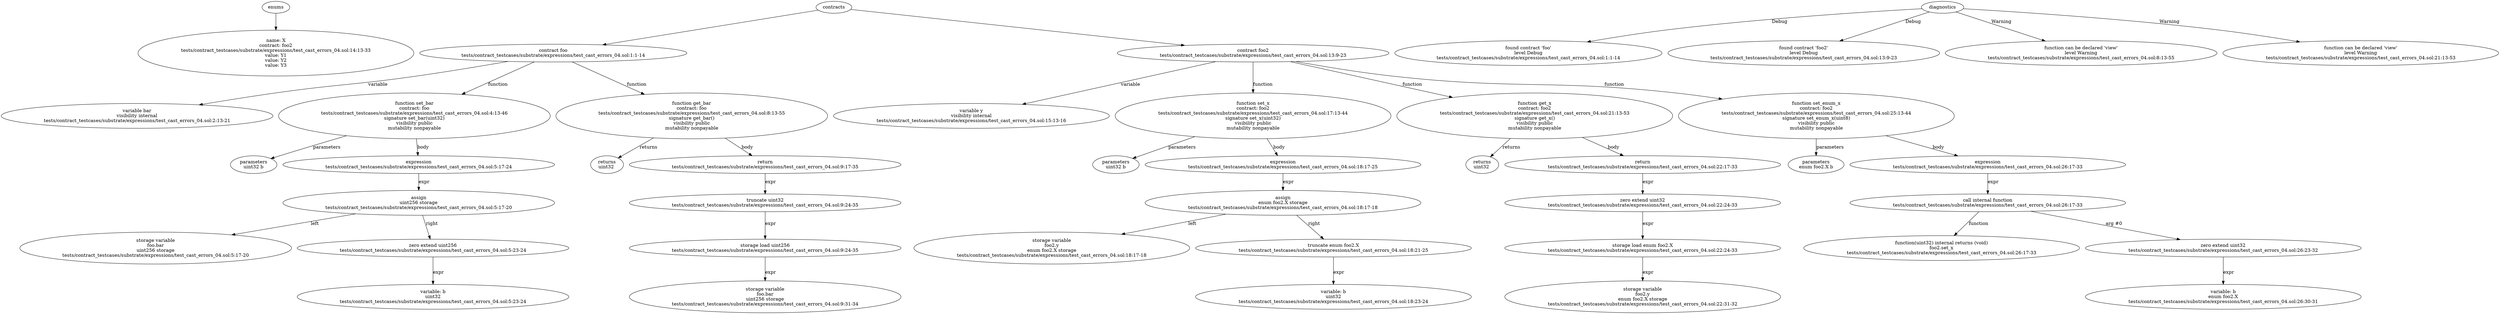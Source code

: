 strict digraph "tests/contract_testcases/substrate/expressions/test_cast_errors_04.sol" {
	X [label="name: X\ncontract: foo2\ntests/contract_testcases/substrate/expressions/test_cast_errors_04.sol:14:13-33\nvalue: Y1\nvalue: Y2\nvalue: Y3"]
	contract [label="contract foo\ntests/contract_testcases/substrate/expressions/test_cast_errors_04.sol:1:1-14"]
	var [label="variable bar\nvisibility internal\ntests/contract_testcases/substrate/expressions/test_cast_errors_04.sol:2:13-21"]
	set_bar [label="function set_bar\ncontract: foo\ntests/contract_testcases/substrate/expressions/test_cast_errors_04.sol:4:13-46\nsignature set_bar(uint32)\nvisibility public\nmutability nonpayable"]
	parameters [label="parameters\nuint32 b"]
	expr [label="expression\ntests/contract_testcases/substrate/expressions/test_cast_errors_04.sol:5:17-24"]
	assign [label="assign\nuint256 storage\ntests/contract_testcases/substrate/expressions/test_cast_errors_04.sol:5:17-20"]
	storage_var [label="storage variable\nfoo.bar\nuint256 storage\ntests/contract_testcases/substrate/expressions/test_cast_errors_04.sol:5:17-20"]
	zero_ext [label="zero extend uint256\ntests/contract_testcases/substrate/expressions/test_cast_errors_04.sol:5:23-24"]
	variable [label="variable: b\nuint32\ntests/contract_testcases/substrate/expressions/test_cast_errors_04.sol:5:23-24"]
	get_bar [label="function get_bar\ncontract: foo\ntests/contract_testcases/substrate/expressions/test_cast_errors_04.sol:8:13-55\nsignature get_bar()\nvisibility public\nmutability nonpayable"]
	returns [label="returns\nuint32 "]
	return [label="return\ntests/contract_testcases/substrate/expressions/test_cast_errors_04.sol:9:17-35"]
	trunc [label="truncate uint32\ntests/contract_testcases/substrate/expressions/test_cast_errors_04.sol:9:24-35"]
	storage_load [label="storage load uint256\ntests/contract_testcases/substrate/expressions/test_cast_errors_04.sol:9:24-35"]
	storage_var_17 [label="storage variable\nfoo.bar\nuint256 storage\ntests/contract_testcases/substrate/expressions/test_cast_errors_04.sol:9:31-34"]
	contract_18 [label="contract foo2\ntests/contract_testcases/substrate/expressions/test_cast_errors_04.sol:13:9-23"]
	var_19 [label="variable y\nvisibility internal\ntests/contract_testcases/substrate/expressions/test_cast_errors_04.sol:15:13-16"]
	set_x [label="function set_x\ncontract: foo2\ntests/contract_testcases/substrate/expressions/test_cast_errors_04.sol:17:13-44\nsignature set_x(uint32)\nvisibility public\nmutability nonpayable"]
	parameters_21 [label="parameters\nuint32 b"]
	expr_22 [label="expression\ntests/contract_testcases/substrate/expressions/test_cast_errors_04.sol:18:17-25"]
	assign_23 [label="assign\nenum foo2.X storage\ntests/contract_testcases/substrate/expressions/test_cast_errors_04.sol:18:17-18"]
	storage_var_24 [label="storage variable\nfoo2.y\nenum foo2.X storage\ntests/contract_testcases/substrate/expressions/test_cast_errors_04.sol:18:17-18"]
	trunc_25 [label="truncate enum foo2.X\ntests/contract_testcases/substrate/expressions/test_cast_errors_04.sol:18:21-25"]
	variable_26 [label="variable: b\nuint32\ntests/contract_testcases/substrate/expressions/test_cast_errors_04.sol:18:23-24"]
	get_x [label="function get_x\ncontract: foo2\ntests/contract_testcases/substrate/expressions/test_cast_errors_04.sol:21:13-53\nsignature get_x()\nvisibility public\nmutability nonpayable"]
	returns_28 [label="returns\nuint32 "]
	return_29 [label="return\ntests/contract_testcases/substrate/expressions/test_cast_errors_04.sol:22:17-33"]
	zero_ext_30 [label="zero extend uint32\ntests/contract_testcases/substrate/expressions/test_cast_errors_04.sol:22:24-33"]
	storage_load_31 [label="storage load enum foo2.X\ntests/contract_testcases/substrate/expressions/test_cast_errors_04.sol:22:24-33"]
	storage_var_32 [label="storage variable\nfoo2.y\nenum foo2.X storage\ntests/contract_testcases/substrate/expressions/test_cast_errors_04.sol:22:31-32"]
	set_enum_x [label="function set_enum_x\ncontract: foo2\ntests/contract_testcases/substrate/expressions/test_cast_errors_04.sol:25:13-44\nsignature set_enum_x(uint8)\nvisibility public\nmutability nonpayable"]
	parameters_34 [label="parameters\nenum foo2.X b"]
	expr_35 [label="expression\ntests/contract_testcases/substrate/expressions/test_cast_errors_04.sol:26:17-33"]
	call_internal_function [label="call internal function\ntests/contract_testcases/substrate/expressions/test_cast_errors_04.sol:26:17-33"]
	internal_function [label="function(uint32) internal returns (void)\nfoo2.set_x\ntests/contract_testcases/substrate/expressions/test_cast_errors_04.sol:26:17-33"]
	zero_ext_38 [label="zero extend uint32\ntests/contract_testcases/substrate/expressions/test_cast_errors_04.sol:26:23-32"]
	variable_39 [label="variable: b\nenum foo2.X\ntests/contract_testcases/substrate/expressions/test_cast_errors_04.sol:26:30-31"]
	diagnostic [label="found contract 'foo'\nlevel Debug\ntests/contract_testcases/substrate/expressions/test_cast_errors_04.sol:1:1-14"]
	diagnostic_42 [label="found contract 'foo2'\nlevel Debug\ntests/contract_testcases/substrate/expressions/test_cast_errors_04.sol:13:9-23"]
	diagnostic_43 [label="function can be declared 'view'\nlevel Warning\ntests/contract_testcases/substrate/expressions/test_cast_errors_04.sol:8:13-55"]
	diagnostic_44 [label="function can be declared 'view'\nlevel Warning\ntests/contract_testcases/substrate/expressions/test_cast_errors_04.sol:21:13-53"]
	enums -> X
	contracts -> contract
	contract -> var [label="variable"]
	contract -> set_bar [label="function"]
	set_bar -> parameters [label="parameters"]
	set_bar -> expr [label="body"]
	expr -> assign [label="expr"]
	assign -> storage_var [label="left"]
	assign -> zero_ext [label="right"]
	zero_ext -> variable [label="expr"]
	contract -> get_bar [label="function"]
	get_bar -> returns [label="returns"]
	get_bar -> return [label="body"]
	return -> trunc [label="expr"]
	trunc -> storage_load [label="expr"]
	storage_load -> storage_var_17 [label="expr"]
	contracts -> contract_18
	contract_18 -> var_19 [label="variable"]
	contract_18 -> set_x [label="function"]
	set_x -> parameters_21 [label="parameters"]
	set_x -> expr_22 [label="body"]
	expr_22 -> assign_23 [label="expr"]
	assign_23 -> storage_var_24 [label="left"]
	assign_23 -> trunc_25 [label="right"]
	trunc_25 -> variable_26 [label="expr"]
	contract_18 -> get_x [label="function"]
	get_x -> returns_28 [label="returns"]
	get_x -> return_29 [label="body"]
	return_29 -> zero_ext_30 [label="expr"]
	zero_ext_30 -> storage_load_31 [label="expr"]
	storage_load_31 -> storage_var_32 [label="expr"]
	contract_18 -> set_enum_x [label="function"]
	set_enum_x -> parameters_34 [label="parameters"]
	set_enum_x -> expr_35 [label="body"]
	expr_35 -> call_internal_function [label="expr"]
	call_internal_function -> internal_function [label="function"]
	call_internal_function -> zero_ext_38 [label="arg #0"]
	zero_ext_38 -> variable_39 [label="expr"]
	diagnostics -> diagnostic [label="Debug"]
	diagnostics -> diagnostic_42 [label="Debug"]
	diagnostics -> diagnostic_43 [label="Warning"]
	diagnostics -> diagnostic_44 [label="Warning"]
}
